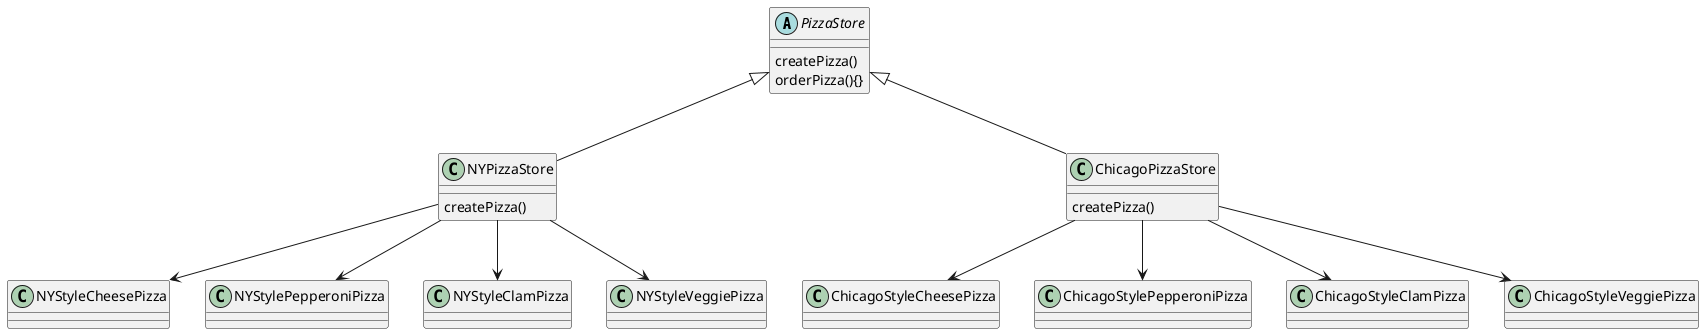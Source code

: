 @startuml
abstract class PizzaStore {
createPizza()
orderPizza(){}
}

class NYPizzaStore {
createPizza()
}
NYPizzaStore --up|> PizzaStore
NYPizzaStore --down> NYStyleCheesePizza
NYPizzaStore --down> NYStylePepperoniPizza
NYPizzaStore --down> NYStyleClamPizza
NYPizzaStore --down> NYStyleVeggiePizza

class ChicagoPizzaStore {
createPizza()
}
ChicagoPizzaStore --up|> PizzaStore
ChicagoPizzaStore --down> ChicagoStyleCheesePizza
ChicagoPizzaStore --down> ChicagoStylePepperoniPizza
ChicagoPizzaStore --down> ChicagoStyleClamPizza
ChicagoPizzaStore --down> ChicagoStyleVeggiePizza

@enduml